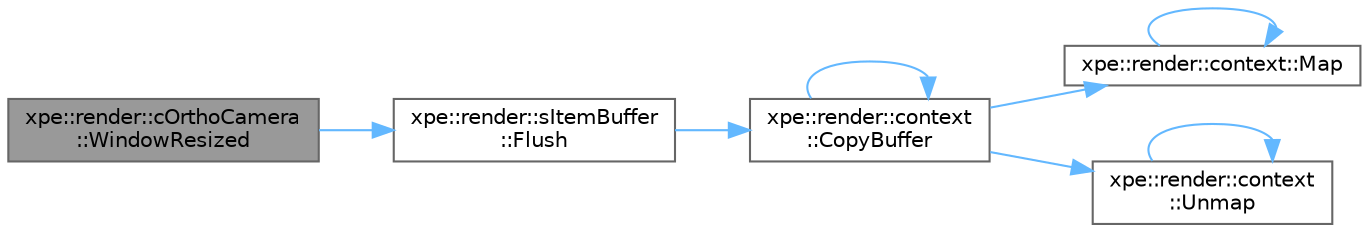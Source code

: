 digraph "xpe::render::cOrthoCamera::WindowResized"
{
 // LATEX_PDF_SIZE
  bgcolor="transparent";
  edge [fontname=Helvetica,fontsize=10,labelfontname=Helvetica,labelfontsize=10];
  node [fontname=Helvetica,fontsize=10,shape=box,height=0.2,width=0.4];
  rankdir="LR";
  Node1 [id="Node000001",label="xpe::render::cOrthoCamera\l::WindowResized",height=0.2,width=0.4,color="gray40", fillcolor="grey60", style="filled", fontcolor="black",tooltip=" "];
  Node1 -> Node2 [id="edge15_Node000001_Node000002",color="steelblue1",style="solid",tooltip=" "];
  Node2 [id="Node000002",label="xpe::render::sItemBuffer\l::Flush",height=0.2,width=0.4,color="grey40", fillcolor="white", style="filled",URL="$structxpe_1_1render_1_1s_item_buffer.html#a36748548161b72588ad888d58a2aa163",tooltip=" "];
  Node2 -> Node3 [id="edge16_Node000002_Node000003",color="steelblue1",style="solid",tooltip=" "];
  Node3 [id="Node000003",label="xpe::render::context\l::CopyBuffer",height=0.2,width=0.4,color="grey40", fillcolor="white", style="filled",URL="$namespacexpe_1_1render_1_1context.html#a43a3526ddcb06eddda247d1457ae02b3",tooltip=" "];
  Node3 -> Node3 [id="edge17_Node000003_Node000003",color="steelblue1",style="solid",tooltip=" "];
  Node3 -> Node4 [id="edge18_Node000003_Node000004",color="steelblue1",style="solid",tooltip=" "];
  Node4 [id="Node000004",label="xpe::render::context::Map",height=0.2,width=0.4,color="grey40", fillcolor="white", style="filled",URL="$namespacexpe_1_1render_1_1context.html#a4307865df88da4fb54e36f929b6f88a5",tooltip=" "];
  Node4 -> Node4 [id="edge19_Node000004_Node000004",color="steelblue1",style="solid",tooltip=" "];
  Node3 -> Node5 [id="edge20_Node000003_Node000005",color="steelblue1",style="solid",tooltip=" "];
  Node5 [id="Node000005",label="xpe::render::context\l::Unmap",height=0.2,width=0.4,color="grey40", fillcolor="white", style="filled",URL="$namespacexpe_1_1render_1_1context.html#a32b89671df27bd47193c116873b60f3e",tooltip=" "];
  Node5 -> Node5 [id="edge21_Node000005_Node000005",color="steelblue1",style="solid",tooltip=" "];
}
